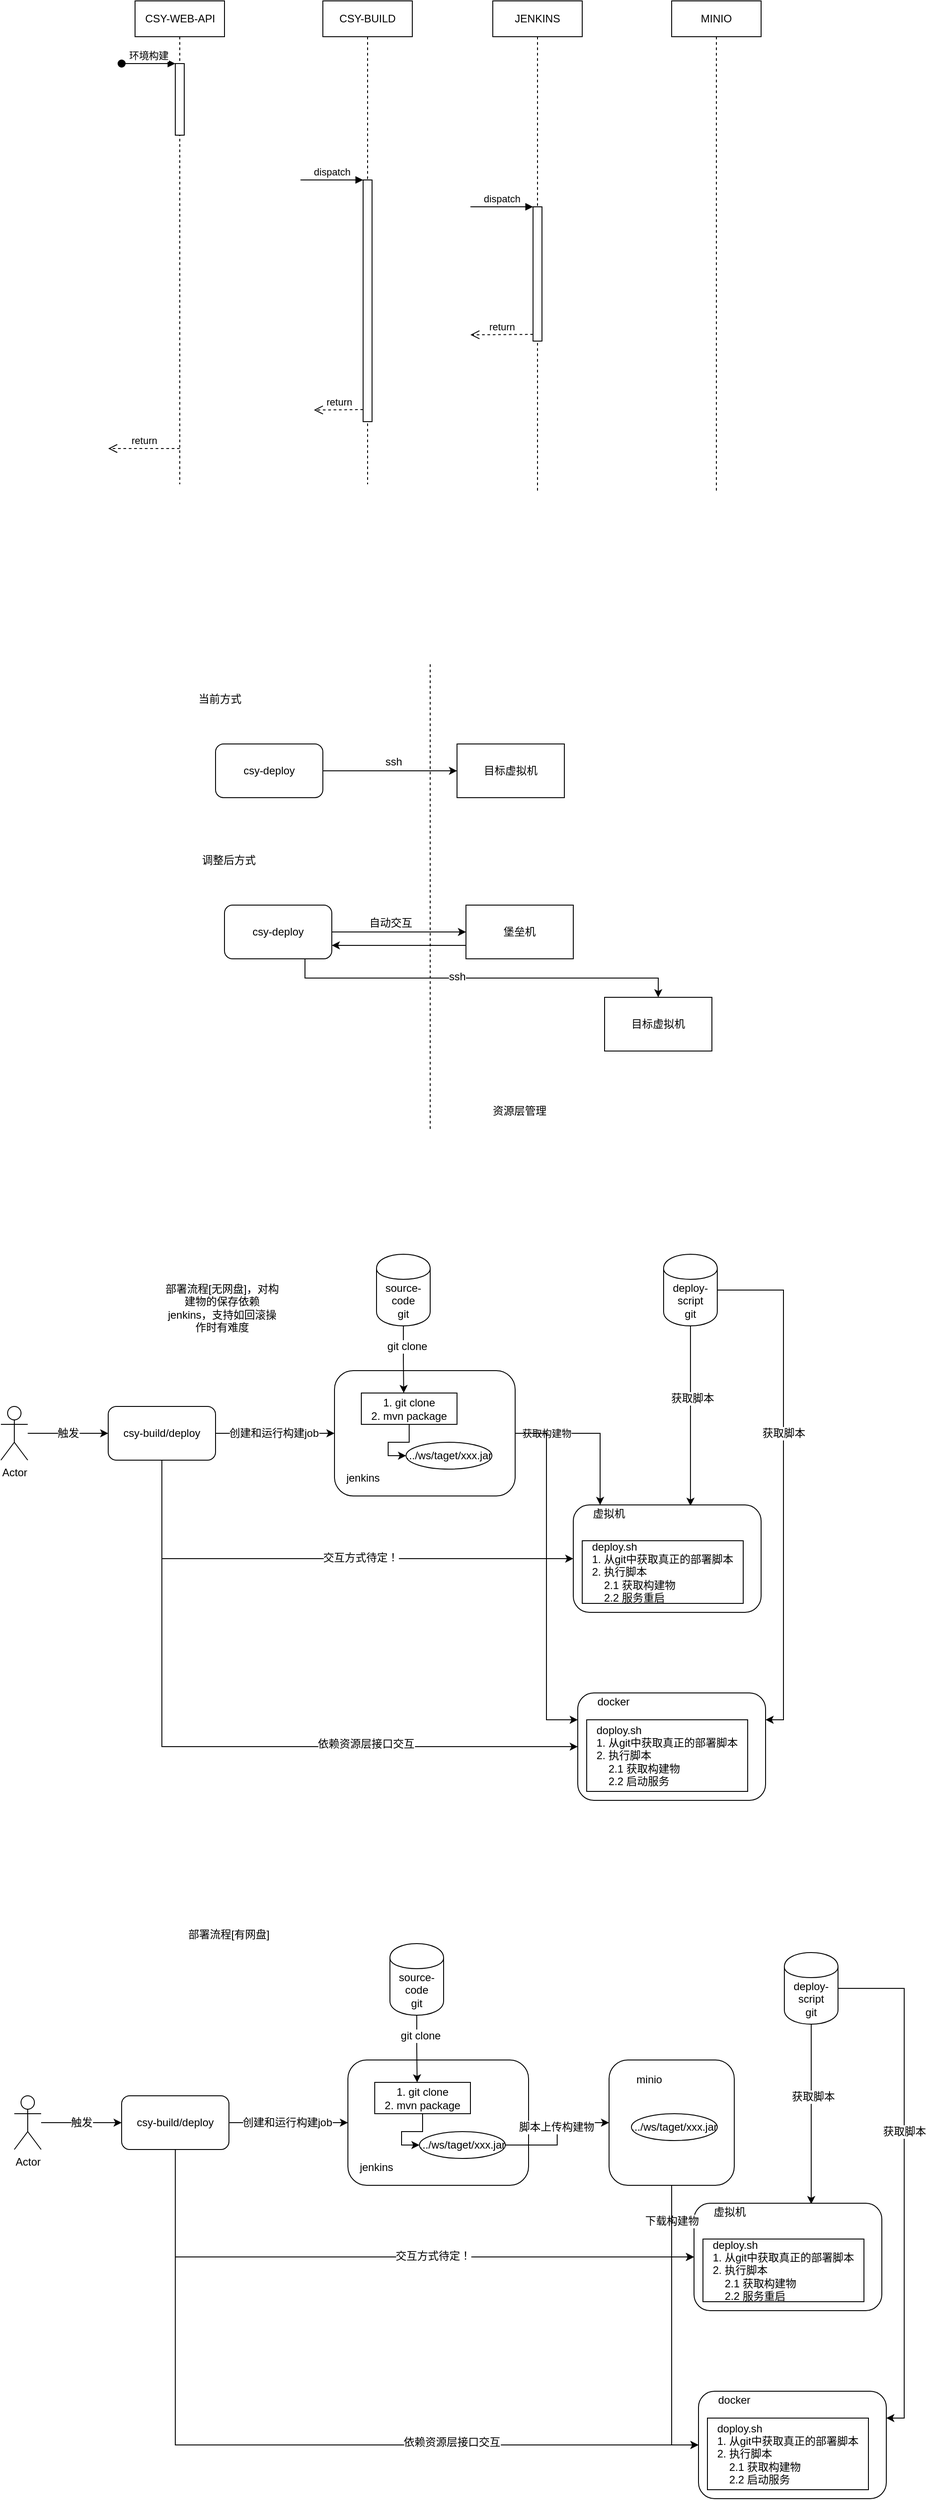 <mxfile version="10.6.6" type="github"><diagram id="G7Mlvs3HsmzYS4PJuxs-" name="Page-1"><mxGraphModel dx="2465" dy="805" grid="1" gridSize="10" guides="1" tooltips="1" connect="1" arrows="1" fold="1" page="1" pageScale="1" pageWidth="827" pageHeight="1169" math="0" shadow="0"><root><mxCell id="0"/><mxCell id="1" parent="0"/><mxCell id="saH_Iz31Zg5pqT-TyRjc-1" value="CSY-WEB-API" style="html=1;points=[];perimeter=orthogonalPerimeter;shape=umlLifeline;participant=label;fontFamily=Helvetica;fontSize=12;fontColor=#000000;align=center;strokeColor=#000000;fillColor=#ffffff;recursiveResize=0;container=1;collapsible=0;" parent="1" vertex="1"><mxGeometry x="100" y="610" width="100" height="540" as="geometry"/></mxCell><mxCell id="tZSoPGI2GaNUAlrVGFO1-6" value="" style="html=1;points=[];perimeter=orthogonalPerimeter;" parent="saH_Iz31Zg5pqT-TyRjc-1" vertex="1"><mxGeometry x="45" y="70" width="10" height="80" as="geometry"/></mxCell><mxCell id="tZSoPGI2GaNUAlrVGFO1-7" value="环境构建" style="html=1;verticalAlign=bottom;startArrow=oval;endArrow=block;startSize=8;" parent="saH_Iz31Zg5pqT-TyRjc-1" target="tZSoPGI2GaNUAlrVGFO1-6" edge="1"><mxGeometry relative="1" as="geometry"><mxPoint x="-15" y="70" as="sourcePoint"/></mxGeometry></mxCell><mxCell id="saH_Iz31Zg5pqT-TyRjc-2" value="CSY-BUILD" style="shape=umlLifeline;perimeter=lifelinePerimeter;whiteSpace=wrap;html=1;container=1;collapsible=0;recursiveResize=0;outlineConnect=0;" parent="1" vertex="1"><mxGeometry x="310" y="610" width="100" height="540" as="geometry"/></mxCell><mxCell id="tZSoPGI2GaNUAlrVGFO1-8" value="" style="html=1;points=[];perimeter=orthogonalPerimeter;" parent="saH_Iz31Zg5pqT-TyRjc-2" vertex="1"><mxGeometry x="45" y="200" width="10" height="270" as="geometry"/></mxCell><mxCell id="tZSoPGI2GaNUAlrVGFO1-9" value="dispatch" style="html=1;verticalAlign=bottom;endArrow=block;entryX=0;entryY=0;" parent="saH_Iz31Zg5pqT-TyRjc-2" target="tZSoPGI2GaNUAlrVGFO1-8" edge="1"><mxGeometry relative="1" as="geometry"><mxPoint x="-25" y="200" as="sourcePoint"/></mxGeometry></mxCell><mxCell id="tZSoPGI2GaNUAlrVGFO1-10" value="return" style="html=1;verticalAlign=bottom;endArrow=open;dashed=1;endSize=8;exitX=0;exitY=0.95;" parent="saH_Iz31Zg5pqT-TyRjc-2" source="tZSoPGI2GaNUAlrVGFO1-8" edge="1"><mxGeometry relative="1" as="geometry"><mxPoint x="-10" y="457" as="targetPoint"/></mxGeometry></mxCell><mxCell id="saH_Iz31Zg5pqT-TyRjc-3" value="JENKINS" style="shape=umlLifeline;perimeter=lifelinePerimeter;whiteSpace=wrap;html=1;container=1;collapsible=0;recursiveResize=0;outlineConnect=0;" parent="1" vertex="1"><mxGeometry x="500" y="610" width="100" height="550" as="geometry"/></mxCell><mxCell id="tZSoPGI2GaNUAlrVGFO1-11" value="" style="html=1;points=[];perimeter=orthogonalPerimeter;" parent="saH_Iz31Zg5pqT-TyRjc-3" vertex="1"><mxGeometry x="45" y="230" width="10" height="150" as="geometry"/></mxCell><mxCell id="tZSoPGI2GaNUAlrVGFO1-12" value="dispatch" style="html=1;verticalAlign=bottom;endArrow=block;entryX=0;entryY=0;" parent="saH_Iz31Zg5pqT-TyRjc-3" target="tZSoPGI2GaNUAlrVGFO1-11" edge="1"><mxGeometry relative="1" as="geometry"><mxPoint x="-25" y="230" as="sourcePoint"/></mxGeometry></mxCell><mxCell id="tZSoPGI2GaNUAlrVGFO1-13" value="return" style="html=1;verticalAlign=bottom;endArrow=open;dashed=1;endSize=8;exitX=0;exitY=0.95;" parent="saH_Iz31Zg5pqT-TyRjc-3" source="tZSoPGI2GaNUAlrVGFO1-11" edge="1"><mxGeometry relative="1" as="geometry"><mxPoint x="-25" y="373" as="targetPoint"/></mxGeometry></mxCell><mxCell id="saH_Iz31Zg5pqT-TyRjc-4" value="MINIO" style="shape=umlLifeline;perimeter=lifelinePerimeter;whiteSpace=wrap;html=1;container=1;collapsible=0;recursiveResize=0;outlineConnect=0;" parent="1" vertex="1"><mxGeometry x="700" y="610" width="100" height="550" as="geometry"/></mxCell><mxCell id="tZSoPGI2GaNUAlrVGFO1-14" value="return" style="html=1;verticalAlign=bottom;endArrow=open;dashed=1;endSize=8;" parent="1" edge="1"><mxGeometry relative="1" as="geometry"><mxPoint x="150" y="1110" as="sourcePoint"/><mxPoint x="70" y="1110" as="targetPoint"/></mxGeometry></mxCell><mxCell id="8QK5FnzjTTWAsrCc37Lo-1" value="当前方式" style="text;html=1;strokeColor=none;fillColor=none;align=center;verticalAlign=middle;whiteSpace=wrap;rounded=0;" parent="1" vertex="1"><mxGeometry x="160" y="1380" width="70" height="20" as="geometry"/></mxCell><mxCell id="8QK5FnzjTTWAsrCc37Lo-4" style="edgeStyle=orthogonalEdgeStyle;rounded=0;orthogonalLoop=1;jettySize=auto;html=1;entryX=0;entryY=0.5;entryDx=0;entryDy=0;" parent="1" source="8QK5FnzjTTWAsrCc37Lo-2" target="8QK5FnzjTTWAsrCc37Lo-3" edge="1"><mxGeometry relative="1" as="geometry"/></mxCell><mxCell id="8QK5FnzjTTWAsrCc37Lo-2" value="csy-deploy" style="rounded=1;whiteSpace=wrap;html=1;" parent="1" vertex="1"><mxGeometry x="190" y="1440" width="120" height="60" as="geometry"/></mxCell><mxCell id="8QK5FnzjTTWAsrCc37Lo-3" value="目标虚拟机" style="rounded=0;whiteSpace=wrap;html=1;" parent="1" vertex="1"><mxGeometry x="460" y="1440" width="120" height="60" as="geometry"/></mxCell><mxCell id="8QK5FnzjTTWAsrCc37Lo-5" value="ssh" style="text;html=1;resizable=0;points=[];autosize=1;align=left;verticalAlign=top;spacingTop=-4;" parent="1" vertex="1"><mxGeometry x="378" y="1450" width="30" height="20" as="geometry"/></mxCell><mxCell id="8QK5FnzjTTWAsrCc37Lo-7" value="调整后方式" style="text;html=1;strokeColor=none;fillColor=none;align=center;verticalAlign=middle;whiteSpace=wrap;rounded=0;" parent="1" vertex="1"><mxGeometry x="170" y="1560" width="70" height="20" as="geometry"/></mxCell><mxCell id="8QK5FnzjTTWAsrCc37Lo-8" style="edgeStyle=orthogonalEdgeStyle;rounded=0;orthogonalLoop=1;jettySize=auto;html=1;entryX=0;entryY=0.5;entryDx=0;entryDy=0;" parent="1" source="8QK5FnzjTTWAsrCc37Lo-9" target="8QK5FnzjTTWAsrCc37Lo-10" edge="1"><mxGeometry relative="1" as="geometry"/></mxCell><mxCell id="8QK5FnzjTTWAsrCc37Lo-9" value="csy-deploy" style="rounded=1;whiteSpace=wrap;html=1;" parent="1" vertex="1"><mxGeometry x="200" y="1620" width="120" height="60" as="geometry"/></mxCell><mxCell id="8QK5FnzjTTWAsrCc37Lo-13" style="edgeStyle=orthogonalEdgeStyle;rounded=0;orthogonalLoop=1;jettySize=auto;html=1;exitX=0.75;exitY=1;exitDx=0;exitDy=0;" parent="1" source="8QK5FnzjTTWAsrCc37Lo-9" target="8QK5FnzjTTWAsrCc37Lo-12" edge="1"><mxGeometry relative="1" as="geometry"/></mxCell><mxCell id="8QK5FnzjTTWAsrCc37Lo-10" value="堡垒机" style="rounded=0;whiteSpace=wrap;html=1;" parent="1" vertex="1"><mxGeometry x="470" y="1620" width="120" height="60" as="geometry"/></mxCell><mxCell id="8QK5FnzjTTWAsrCc37Lo-11" value="自动交互" style="text;html=1;resizable=0;points=[];autosize=1;align=left;verticalAlign=top;spacingTop=-4;" parent="1" vertex="1"><mxGeometry x="360" y="1630" width="60" height="20" as="geometry"/></mxCell><mxCell id="8QK5FnzjTTWAsrCc37Lo-12" value="目标虚拟机" style="rounded=0;whiteSpace=wrap;html=1;" parent="1" vertex="1"><mxGeometry x="625" y="1723" width="120" height="60" as="geometry"/></mxCell><mxCell id="8QK5FnzjTTWAsrCc37Lo-15" value="" style="endArrow=none;dashed=1;html=1;" parent="1" edge="1"><mxGeometry width="50" height="50" relative="1" as="geometry"><mxPoint x="430" y="1870" as="sourcePoint"/><mxPoint x="430" y="1350" as="targetPoint"/></mxGeometry></mxCell><mxCell id="kGIAW1XjxVpKB6KEt8SH-4" value="ssh" style="text;html=1;resizable=0;points=[];align=center;verticalAlign=middle;labelBackgroundColor=#ffffff;" vertex="1" connectable="0" parent="8QK5FnzjTTWAsrCc37Lo-15"><mxGeometry x="-0.389" y="-1" relative="1" as="geometry"><mxPoint x="29" y="-11" as="offset"/></mxGeometry></mxCell><mxCell id="8QK5FnzjTTWAsrCc37Lo-17" value="资源层管理" style="text;html=1;strokeColor=none;fillColor=none;align=center;verticalAlign=middle;whiteSpace=wrap;rounded=0;" parent="1" vertex="1"><mxGeometry x="490" y="1840" width="80" height="20" as="geometry"/></mxCell><mxCell id="8QK5FnzjTTWAsrCc37Lo-18" value="部署流程[无网盘]，对构建物的保存依赖jenkins，支持如回滚操作时有难度" style="text;html=1;strokeColor=none;fillColor=none;align=center;verticalAlign=middle;whiteSpace=wrap;rounded=0;" parent="1" vertex="1"><mxGeometry x="130" y="2050" width="135" height="40" as="geometry"/></mxCell><mxCell id="8QK5FnzjTTWAsrCc37Lo-29" style="edgeStyle=orthogonalEdgeStyle;rounded=0;orthogonalLoop=1;jettySize=auto;html=1;entryX=0;entryY=0.5;entryDx=0;entryDy=0;" parent="1" source="8QK5FnzjTTWAsrCc37Lo-20" target="8QK5FnzjTTWAsrCc37Lo-28" edge="1"><mxGeometry relative="1" as="geometry"/></mxCell><mxCell id="8QK5FnzjTTWAsrCc37Lo-36" value="触发" style="text;html=1;resizable=0;points=[];align=center;verticalAlign=middle;labelBackgroundColor=#ffffff;" parent="8QK5FnzjTTWAsrCc37Lo-29" vertex="1" connectable="0"><mxGeometry x="-0.014" relative="1" as="geometry"><mxPoint as="offset"/></mxGeometry></mxCell><mxCell id="8QK5FnzjTTWAsrCc37Lo-20" value="Actor" style="shape=umlActor;verticalLabelPosition=bottom;labelBackgroundColor=#ffffff;verticalAlign=top;html=1;outlineConnect=0;" parent="1" vertex="1"><mxGeometry x="-50" y="2180" width="30" height="60" as="geometry"/></mxCell><mxCell id="8QK5FnzjTTWAsrCc37Lo-22" value="source-code&lt;br&gt;git&lt;br&gt;" style="shape=cylinder;whiteSpace=wrap;html=1;boundedLbl=1;backgroundOutline=1;" parent="1" vertex="1"><mxGeometry x="370" y="2010" width="60" height="80" as="geometry"/></mxCell><mxCell id="8QK5FnzjTTWAsrCc37Lo-43" style="edgeStyle=orthogonalEdgeStyle;rounded=0;orthogonalLoop=1;jettySize=auto;html=1;entryX=0.624;entryY=0.008;entryDx=0;entryDy=0;entryPerimeter=0;" parent="1" source="8QK5FnzjTTWAsrCc37Lo-23" target="8QK5FnzjTTWAsrCc37Lo-26" edge="1"><mxGeometry relative="1" as="geometry"/></mxCell><mxCell id="8QK5FnzjTTWAsrCc37Lo-56" value="获取脚本" style="text;html=1;resizable=0;points=[];align=center;verticalAlign=middle;labelBackgroundColor=#ffffff;" parent="8QK5FnzjTTWAsrCc37Lo-43" vertex="1" connectable="0"><mxGeometry x="-0.194" y="2" relative="1" as="geometry"><mxPoint as="offset"/></mxGeometry></mxCell><mxCell id="8QK5FnzjTTWAsrCc37Lo-47" style="edgeStyle=orthogonalEdgeStyle;rounded=0;orthogonalLoop=1;jettySize=auto;html=1;entryX=1;entryY=0.25;entryDx=0;entryDy=0;" parent="1" source="8QK5FnzjTTWAsrCc37Lo-23" target="8QK5FnzjTTWAsrCc37Lo-44" edge="1"><mxGeometry relative="1" as="geometry"><Array as="points"><mxPoint x="825" y="2050"/><mxPoint x="825" y="2530"/></Array></mxGeometry></mxCell><mxCell id="8QK5FnzjTTWAsrCc37Lo-57" value="获取脚本" style="text;html=1;resizable=0;points=[];align=center;verticalAlign=middle;labelBackgroundColor=#ffffff;" parent="8QK5FnzjTTWAsrCc37Lo-47" vertex="1" connectable="0"><mxGeometry x="-0.185" relative="1" as="geometry"><mxPoint as="offset"/></mxGeometry></mxCell><mxCell id="8QK5FnzjTTWAsrCc37Lo-23" value="deploy-script&lt;br&gt;git&lt;br&gt;" style="shape=cylinder;whiteSpace=wrap;html=1;boundedLbl=1;backgroundOutline=1;" parent="1" vertex="1"><mxGeometry x="691" y="2010" width="60" height="80" as="geometry"/></mxCell><mxCell id="8QK5FnzjTTWAsrCc37Lo-55" value="获取构建物" style="edgeStyle=orthogonalEdgeStyle;rounded=0;orthogonalLoop=1;jettySize=auto;html=1;entryX=0.25;entryY=0;entryDx=0;entryDy=0;" parent="1" source="8QK5FnzjTTWAsrCc37Lo-24" target="8QK5FnzjTTWAsrCc37Lo-40" edge="1"><mxGeometry x="-0.6" relative="1" as="geometry"><mxPoint as="offset"/></mxGeometry></mxCell><mxCell id="8QK5FnzjTTWAsrCc37Lo-59" style="edgeStyle=orthogonalEdgeStyle;rounded=0;orthogonalLoop=1;jettySize=auto;html=1;entryX=0;entryY=0.25;entryDx=0;entryDy=0;" parent="1" source="8QK5FnzjTTWAsrCc37Lo-24" target="8QK5FnzjTTWAsrCc37Lo-44" edge="1"><mxGeometry relative="1" as="geometry"/></mxCell><mxCell id="8QK5FnzjTTWAsrCc37Lo-24" value="" style="rounded=1;whiteSpace=wrap;html=1;" parent="1" vertex="1"><mxGeometry x="323" y="2140" width="202" height="140" as="geometry"/></mxCell><mxCell id="8QK5FnzjTTWAsrCc37Lo-25" value="jenkins" style="text;html=1;strokeColor=none;fillColor=none;align=center;verticalAlign=middle;whiteSpace=wrap;rounded=0;" parent="1" vertex="1"><mxGeometry x="335" y="2250" width="40" height="20" as="geometry"/></mxCell><mxCell id="8QK5FnzjTTWAsrCc37Lo-26" value="" style="rounded=1;whiteSpace=wrap;html=1;" parent="1" vertex="1"><mxGeometry x="590" y="2290" width="210" height="120" as="geometry"/></mxCell><mxCell id="8QK5FnzjTTWAsrCc37Lo-30" style="edgeStyle=orthogonalEdgeStyle;rounded=0;orthogonalLoop=1;jettySize=auto;html=1;" parent="1" source="8QK5FnzjTTWAsrCc37Lo-28" target="8QK5FnzjTTWAsrCc37Lo-24" edge="1"><mxGeometry relative="1" as="geometry"/></mxCell><mxCell id="8QK5FnzjTTWAsrCc37Lo-31" value="创建和运行构建job" style="text;html=1;resizable=0;points=[];align=center;verticalAlign=middle;labelBackgroundColor=#ffffff;" parent="8QK5FnzjTTWAsrCc37Lo-30" vertex="1" connectable="0"><mxGeometry x="-0.295" y="2" relative="1" as="geometry"><mxPoint x="18" y="2" as="offset"/></mxGeometry></mxCell><mxCell id="8QK5FnzjTTWAsrCc37Lo-38" style="edgeStyle=orthogonalEdgeStyle;rounded=0;orthogonalLoop=1;jettySize=auto;html=1;entryX=0;entryY=0.5;entryDx=0;entryDy=0;" parent="1" source="8QK5FnzjTTWAsrCc37Lo-28" target="8QK5FnzjTTWAsrCc37Lo-26" edge="1"><mxGeometry relative="1" as="geometry"><Array as="points"><mxPoint x="130" y="2350"/></Array></mxGeometry></mxCell><mxCell id="8QK5FnzjTTWAsrCc37Lo-51" value="交互方式待定！" style="text;html=1;resizable=0;points=[];align=center;verticalAlign=middle;labelBackgroundColor=#ffffff;" parent="8QK5FnzjTTWAsrCc37Lo-38" vertex="1" connectable="0"><mxGeometry x="0.165" y="1" relative="1" as="geometry"><mxPoint as="offset"/></mxGeometry></mxCell><mxCell id="8QK5FnzjTTWAsrCc37Lo-48" style="edgeStyle=orthogonalEdgeStyle;rounded=0;orthogonalLoop=1;jettySize=auto;html=1;entryX=0;entryY=0.5;entryDx=0;entryDy=0;" parent="1" source="8QK5FnzjTTWAsrCc37Lo-28" target="8QK5FnzjTTWAsrCc37Lo-44" edge="1"><mxGeometry relative="1" as="geometry"><Array as="points"><mxPoint x="130" y="2560"/></Array></mxGeometry></mxCell><mxCell id="8QK5FnzjTTWAsrCc37Lo-50" value="依赖资源层接口交互" style="text;html=1;resizable=0;points=[];align=center;verticalAlign=middle;labelBackgroundColor=#ffffff;" parent="8QK5FnzjTTWAsrCc37Lo-48" vertex="1" connectable="0"><mxGeometry x="0.396" y="3" relative="1" as="geometry"><mxPoint as="offset"/></mxGeometry></mxCell><mxCell id="8QK5FnzjTTWAsrCc37Lo-28" value="csy-build/deploy" style="rounded=1;whiteSpace=wrap;html=1;" parent="1" vertex="1"><mxGeometry x="70" y="2180" width="120" height="60" as="geometry"/></mxCell><mxCell id="8QK5FnzjTTWAsrCc37Lo-35" style="edgeStyle=orthogonalEdgeStyle;rounded=0;orthogonalLoop=1;jettySize=auto;html=1;entryX=0;entryY=0.5;entryDx=0;entryDy=0;" parent="1" source="8QK5FnzjTTWAsrCc37Lo-32" target="8QK5FnzjTTWAsrCc37Lo-34" edge="1"><mxGeometry relative="1" as="geometry"/></mxCell><mxCell id="8QK5FnzjTTWAsrCc37Lo-32" value="1. git clone&lt;br&gt;2. mvn package &lt;br&gt;" style="rounded=0;whiteSpace=wrap;html=1;" parent="1" vertex="1"><mxGeometry x="353" y="2165" width="107" height="35" as="geometry"/></mxCell><mxCell id="8QK5FnzjTTWAsrCc37Lo-33" style="edgeStyle=orthogonalEdgeStyle;rounded=0;orthogonalLoop=1;jettySize=auto;html=1;entryX=0.443;entryY=0;entryDx=0;entryDy=0;entryPerimeter=0;" parent="1" source="8QK5FnzjTTWAsrCc37Lo-22" target="8QK5FnzjTTWAsrCc37Lo-32" edge="1"><mxGeometry relative="1" as="geometry"/></mxCell><mxCell id="8QK5FnzjTTWAsrCc37Lo-58" value="git clone" style="text;html=1;resizable=0;points=[];align=center;verticalAlign=middle;labelBackgroundColor=#ffffff;" parent="8QK5FnzjTTWAsrCc37Lo-33" vertex="1" connectable="0"><mxGeometry x="-0.387" y="4" relative="1" as="geometry"><mxPoint as="offset"/></mxGeometry></mxCell><mxCell id="8QK5FnzjTTWAsrCc37Lo-34" value=".../ws/taget/xxx.jar" style="ellipse;whiteSpace=wrap;html=1;" parent="1" vertex="1"><mxGeometry x="403" y="2220" width="96" height="30" as="geometry"/></mxCell><mxCell id="8QK5FnzjTTWAsrCc37Lo-40" value="虚拟机" style="text;html=1;strokeColor=none;fillColor=none;align=center;verticalAlign=middle;whiteSpace=wrap;rounded=0;" parent="1" vertex="1"><mxGeometry x="610" y="2290" width="40" height="20" as="geometry"/></mxCell><mxCell id="8QK5FnzjTTWAsrCc37Lo-42" value="&lt;div style=&quot;text-align: left&quot;&gt;&lt;span&gt;deploy.sh&lt;/span&gt;&lt;/div&gt;&lt;div style=&quot;text-align: left&quot;&gt;&lt;span&gt;1. 从git中获取真正的部署脚本&lt;/span&gt;&lt;/div&gt;&lt;div style=&quot;text-align: left&quot;&gt;&lt;span&gt;2. 执行脚本&lt;/span&gt;&lt;/div&gt;&lt;div style=&quot;text-align: left&quot;&gt;&lt;span&gt;&amp;nbsp; &amp;nbsp; 2.1 获取构建物&lt;/span&gt;&lt;/div&gt;&lt;div style=&quot;text-align: left&quot;&gt;&lt;span&gt;&amp;nbsp; &amp;nbsp; 2.2 服务重启&lt;/span&gt;&lt;/div&gt;" style="rounded=0;whiteSpace=wrap;html=1;" parent="1" vertex="1"><mxGeometry x="600" y="2330" width="180" height="70" as="geometry"/></mxCell><mxCell id="8QK5FnzjTTWAsrCc37Lo-44" value="" style="rounded=1;whiteSpace=wrap;html=1;" parent="1" vertex="1"><mxGeometry x="595" y="2500" width="210" height="120" as="geometry"/></mxCell><mxCell id="8QK5FnzjTTWAsrCc37Lo-45" value="docker" style="text;html=1;strokeColor=none;fillColor=none;align=center;verticalAlign=middle;whiteSpace=wrap;rounded=0;" parent="1" vertex="1"><mxGeometry x="615" y="2500" width="40" height="20" as="geometry"/></mxCell><mxCell id="8QK5FnzjTTWAsrCc37Lo-46" value="&lt;div style=&quot;text-align: left&quot;&gt;&lt;span&gt;doploy.sh&lt;/span&gt;&lt;/div&gt;&lt;div style=&quot;text-align: left&quot;&gt;&lt;span&gt;1. 从git中获取真正的部署脚本&lt;/span&gt;&lt;/div&gt;&lt;div style=&quot;text-align: left&quot;&gt;&lt;span&gt;2. 执行脚本&lt;/span&gt;&lt;/div&gt;&lt;div style=&quot;text-align: left&quot;&gt;&lt;span&gt;&amp;nbsp; &amp;nbsp; 2.1 获取构建物&lt;/span&gt;&lt;/div&gt;&lt;div style=&quot;text-align: left&quot;&gt;&lt;span&gt;&amp;nbsp; &amp;nbsp; 2.2 启动服务&lt;/span&gt;&lt;/div&gt;" style="rounded=0;whiteSpace=wrap;html=1;" parent="1" vertex="1"><mxGeometry x="605" y="2530" width="180" height="80" as="geometry"/></mxCell><mxCell id="8QK5FnzjTTWAsrCc37Lo-60" value="部署流程[有网盘]" style="text;html=1;strokeColor=none;fillColor=none;align=center;verticalAlign=middle;whiteSpace=wrap;rounded=0;" parent="1" vertex="1"><mxGeometry x="140" y="2760" width="130" height="20" as="geometry"/></mxCell><mxCell id="8QK5FnzjTTWAsrCc37Lo-61" style="edgeStyle=orthogonalEdgeStyle;rounded=0;orthogonalLoop=1;jettySize=auto;html=1;entryX=0;entryY=0.5;entryDx=0;entryDy=0;" parent="1" source="8QK5FnzjTTWAsrCc37Lo-63" target="8QK5FnzjTTWAsrCc37Lo-81" edge="1"><mxGeometry relative="1" as="geometry"/></mxCell><mxCell id="8QK5FnzjTTWAsrCc37Lo-62" value="触发" style="text;html=1;resizable=0;points=[];align=center;verticalAlign=middle;labelBackgroundColor=#ffffff;" parent="8QK5FnzjTTWAsrCc37Lo-61" vertex="1" connectable="0"><mxGeometry x="-0.014" relative="1" as="geometry"><mxPoint as="offset"/></mxGeometry></mxCell><mxCell id="8QK5FnzjTTWAsrCc37Lo-63" value="Actor" style="shape=umlActor;verticalLabelPosition=bottom;labelBackgroundColor=#ffffff;verticalAlign=top;html=1;outlineConnect=0;" parent="1" vertex="1"><mxGeometry x="-35" y="2950" width="30" height="60" as="geometry"/></mxCell><mxCell id="8QK5FnzjTTWAsrCc37Lo-64" value="source-code&lt;br&gt;git&lt;br&gt;" style="shape=cylinder;whiteSpace=wrap;html=1;boundedLbl=1;backgroundOutline=1;" parent="1" vertex="1"><mxGeometry x="385" y="2780" width="60" height="80" as="geometry"/></mxCell><mxCell id="8QK5FnzjTTWAsrCc37Lo-65" style="edgeStyle=orthogonalEdgeStyle;rounded=0;orthogonalLoop=1;jettySize=auto;html=1;entryX=0.624;entryY=0.008;entryDx=0;entryDy=0;entryPerimeter=0;" parent="1" source="8QK5FnzjTTWAsrCc37Lo-69" target="8QK5FnzjTTWAsrCc37Lo-74" edge="1"><mxGeometry relative="1" as="geometry"/></mxCell><mxCell id="8QK5FnzjTTWAsrCc37Lo-66" value="获取脚本" style="text;html=1;resizable=0;points=[];align=center;verticalAlign=middle;labelBackgroundColor=#ffffff;" parent="8QK5FnzjTTWAsrCc37Lo-65" vertex="1" connectable="0"><mxGeometry x="-0.194" y="2" relative="1" as="geometry"><mxPoint as="offset"/></mxGeometry></mxCell><mxCell id="8QK5FnzjTTWAsrCc37Lo-67" style="edgeStyle=orthogonalEdgeStyle;rounded=0;orthogonalLoop=1;jettySize=auto;html=1;entryX=1;entryY=0.25;entryDx=0;entryDy=0;" parent="1" source="8QK5FnzjTTWAsrCc37Lo-69" target="8QK5FnzjTTWAsrCc37Lo-89" edge="1"><mxGeometry relative="1" as="geometry"><Array as="points"><mxPoint x="960" y="2830"/><mxPoint x="960" y="3310"/></Array></mxGeometry></mxCell><mxCell id="8QK5FnzjTTWAsrCc37Lo-68" value="获取脚本" style="text;html=1;resizable=0;points=[];align=center;verticalAlign=middle;labelBackgroundColor=#ffffff;" parent="8QK5FnzjTTWAsrCc37Lo-67" vertex="1" connectable="0"><mxGeometry x="-0.185" relative="1" as="geometry"><mxPoint as="offset"/></mxGeometry></mxCell><mxCell id="8QK5FnzjTTWAsrCc37Lo-69" value="deploy-script&lt;br&gt;git&lt;br&gt;" style="shape=cylinder;whiteSpace=wrap;html=1;boundedLbl=1;backgroundOutline=1;" parent="1" vertex="1"><mxGeometry x="826" y="2790" width="60" height="80" as="geometry"/></mxCell><mxCell id="8QK5FnzjTTWAsrCc37Lo-72" value="" style="rounded=1;whiteSpace=wrap;html=1;" parent="1" vertex="1"><mxGeometry x="338" y="2910" width="202" height="140" as="geometry"/></mxCell><mxCell id="8QK5FnzjTTWAsrCc37Lo-73" value="jenkins" style="text;html=1;strokeColor=none;fillColor=none;align=center;verticalAlign=middle;whiteSpace=wrap;rounded=0;" parent="1" vertex="1"><mxGeometry x="350" y="3020" width="40" height="20" as="geometry"/></mxCell><mxCell id="8QK5FnzjTTWAsrCc37Lo-74" value="" style="rounded=1;whiteSpace=wrap;html=1;" parent="1" vertex="1"><mxGeometry x="725" y="3070" width="210" height="120" as="geometry"/></mxCell><mxCell id="8QK5FnzjTTWAsrCc37Lo-75" style="edgeStyle=orthogonalEdgeStyle;rounded=0;orthogonalLoop=1;jettySize=auto;html=1;" parent="1" source="8QK5FnzjTTWAsrCc37Lo-81" target="8QK5FnzjTTWAsrCc37Lo-72" edge="1"><mxGeometry relative="1" as="geometry"/></mxCell><mxCell id="8QK5FnzjTTWAsrCc37Lo-76" value="创建和运行构建job" style="text;html=1;resizable=0;points=[];align=center;verticalAlign=middle;labelBackgroundColor=#ffffff;" parent="8QK5FnzjTTWAsrCc37Lo-75" vertex="1" connectable="0"><mxGeometry x="-0.295" y="2" relative="1" as="geometry"><mxPoint x="18" y="2" as="offset"/></mxGeometry></mxCell><mxCell id="8QK5FnzjTTWAsrCc37Lo-77" style="edgeStyle=orthogonalEdgeStyle;rounded=0;orthogonalLoop=1;jettySize=auto;html=1;entryX=0;entryY=0.5;entryDx=0;entryDy=0;" parent="1" source="8QK5FnzjTTWAsrCc37Lo-81" target="8QK5FnzjTTWAsrCc37Lo-74" edge="1"><mxGeometry relative="1" as="geometry"><Array as="points"><mxPoint x="145" y="3130"/></Array></mxGeometry></mxCell><mxCell id="8QK5FnzjTTWAsrCc37Lo-78" value="交互方式待定！" style="text;html=1;resizable=0;points=[];align=center;verticalAlign=middle;labelBackgroundColor=#ffffff;" parent="8QK5FnzjTTWAsrCc37Lo-77" vertex="1" connectable="0"><mxGeometry x="0.165" y="1" relative="1" as="geometry"><mxPoint as="offset"/></mxGeometry></mxCell><mxCell id="8QK5FnzjTTWAsrCc37Lo-79" style="edgeStyle=orthogonalEdgeStyle;rounded=0;orthogonalLoop=1;jettySize=auto;html=1;entryX=0;entryY=0.5;entryDx=0;entryDy=0;" parent="1" source="8QK5FnzjTTWAsrCc37Lo-81" target="8QK5FnzjTTWAsrCc37Lo-89" edge="1"><mxGeometry relative="1" as="geometry"><Array as="points"><mxPoint x="145" y="3340"/></Array></mxGeometry></mxCell><mxCell id="8QK5FnzjTTWAsrCc37Lo-80" value="依赖资源层接口交互" style="text;html=1;resizable=0;points=[];align=center;verticalAlign=middle;labelBackgroundColor=#ffffff;" parent="8QK5FnzjTTWAsrCc37Lo-79" vertex="1" connectable="0"><mxGeometry x="0.396" y="3" relative="1" as="geometry"><mxPoint as="offset"/></mxGeometry></mxCell><mxCell id="8QK5FnzjTTWAsrCc37Lo-81" value="csy-build/deploy" style="rounded=1;whiteSpace=wrap;html=1;" parent="1" vertex="1"><mxGeometry x="85" y="2950" width="120" height="60" as="geometry"/></mxCell><mxCell id="8QK5FnzjTTWAsrCc37Lo-82" style="edgeStyle=orthogonalEdgeStyle;rounded=0;orthogonalLoop=1;jettySize=auto;html=1;entryX=0;entryY=0.5;entryDx=0;entryDy=0;" parent="1" source="8QK5FnzjTTWAsrCc37Lo-83" target="8QK5FnzjTTWAsrCc37Lo-86" edge="1"><mxGeometry relative="1" as="geometry"/></mxCell><mxCell id="8QK5FnzjTTWAsrCc37Lo-83" value="1. git clone&lt;br&gt;2. mvn package &lt;br&gt;" style="rounded=0;whiteSpace=wrap;html=1;" parent="1" vertex="1"><mxGeometry x="368" y="2935" width="107" height="35" as="geometry"/></mxCell><mxCell id="8QK5FnzjTTWAsrCc37Lo-84" style="edgeStyle=orthogonalEdgeStyle;rounded=0;orthogonalLoop=1;jettySize=auto;html=1;entryX=0.443;entryY=0;entryDx=0;entryDy=0;entryPerimeter=0;" parent="1" source="8QK5FnzjTTWAsrCc37Lo-64" target="8QK5FnzjTTWAsrCc37Lo-83" edge="1"><mxGeometry relative="1" as="geometry"/></mxCell><mxCell id="8QK5FnzjTTWAsrCc37Lo-85" value="git clone" style="text;html=1;resizable=0;points=[];align=center;verticalAlign=middle;labelBackgroundColor=#ffffff;" parent="8QK5FnzjTTWAsrCc37Lo-84" vertex="1" connectable="0"><mxGeometry x="-0.387" y="4" relative="1" as="geometry"><mxPoint as="offset"/></mxGeometry></mxCell><mxCell id="8QK5FnzjTTWAsrCc37Lo-94" style="edgeStyle=orthogonalEdgeStyle;rounded=0;orthogonalLoop=1;jettySize=auto;html=1;" parent="1" source="8QK5FnzjTTWAsrCc37Lo-86" target="8QK5FnzjTTWAsrCc37Lo-93" edge="1"><mxGeometry relative="1" as="geometry"/></mxCell><mxCell id="8QK5FnzjTTWAsrCc37Lo-96" value="脚本上传构建物" style="text;html=1;resizable=0;points=[];align=center;verticalAlign=middle;labelBackgroundColor=#ffffff;" parent="8QK5FnzjTTWAsrCc37Lo-94" vertex="1" connectable="0"><mxGeometry x="0.106" y="1" relative="1" as="geometry"><mxPoint as="offset"/></mxGeometry></mxCell><mxCell id="8QK5FnzjTTWAsrCc37Lo-86" value=".../ws/taget/xxx.jar" style="ellipse;whiteSpace=wrap;html=1;" parent="1" vertex="1"><mxGeometry x="418" y="2990" width="96" height="30" as="geometry"/></mxCell><mxCell id="8QK5FnzjTTWAsrCc37Lo-87" value="虚拟机" style="text;html=1;strokeColor=none;fillColor=none;align=center;verticalAlign=middle;whiteSpace=wrap;rounded=0;" parent="1" vertex="1"><mxGeometry x="745" y="3070" width="40" height="20" as="geometry"/></mxCell><mxCell id="8QK5FnzjTTWAsrCc37Lo-88" value="&lt;div style=&quot;text-align: left&quot;&gt;&lt;span&gt;deploy.sh&lt;/span&gt;&lt;/div&gt;&lt;div style=&quot;text-align: left&quot;&gt;&lt;span&gt;1. 从git中获取真正的部署脚本&lt;/span&gt;&lt;/div&gt;&lt;div style=&quot;text-align: left&quot;&gt;&lt;span&gt;2. 执行脚本&lt;/span&gt;&lt;/div&gt;&lt;div style=&quot;text-align: left&quot;&gt;&lt;span&gt;&amp;nbsp; &amp;nbsp; 2.1 获取构建物&lt;/span&gt;&lt;/div&gt;&lt;div style=&quot;text-align: left&quot;&gt;&lt;span&gt;&amp;nbsp; &amp;nbsp; 2.2 服务重启&lt;/span&gt;&lt;/div&gt;" style="rounded=0;whiteSpace=wrap;html=1;" parent="1" vertex="1"><mxGeometry x="735" y="3110" width="180" height="70" as="geometry"/></mxCell><mxCell id="8QK5FnzjTTWAsrCc37Lo-89" value="" style="rounded=1;whiteSpace=wrap;html=1;" parent="1" vertex="1"><mxGeometry x="730" y="3280" width="210" height="120" as="geometry"/></mxCell><mxCell id="8QK5FnzjTTWAsrCc37Lo-90" value="docker" style="text;html=1;strokeColor=none;fillColor=none;align=center;verticalAlign=middle;whiteSpace=wrap;rounded=0;" parent="1" vertex="1"><mxGeometry x="750" y="3280" width="40" height="20" as="geometry"/></mxCell><mxCell id="8QK5FnzjTTWAsrCc37Lo-91" value="&lt;div style=&quot;text-align: left&quot;&gt;&lt;span&gt;doploy.sh&lt;/span&gt;&lt;/div&gt;&lt;div style=&quot;text-align: left&quot;&gt;&lt;span&gt;1. 从git中获取真正的部署脚本&lt;/span&gt;&lt;/div&gt;&lt;div style=&quot;text-align: left&quot;&gt;&lt;span&gt;2. 执行脚本&lt;/span&gt;&lt;/div&gt;&lt;div style=&quot;text-align: left&quot;&gt;&lt;span&gt;&amp;nbsp; &amp;nbsp; 2.1 获取构建物&lt;/span&gt;&lt;/div&gt;&lt;div style=&quot;text-align: left&quot;&gt;&lt;span&gt;&amp;nbsp; &amp;nbsp; 2.2 启动服务&lt;/span&gt;&lt;/div&gt;" style="rounded=0;whiteSpace=wrap;html=1;" parent="1" vertex="1"><mxGeometry x="740" y="3310" width="180" height="80" as="geometry"/></mxCell><mxCell id="8QK5FnzjTTWAsrCc37Lo-99" style="edgeStyle=orthogonalEdgeStyle;rounded=0;orthogonalLoop=1;jettySize=auto;html=1;entryX=0;entryY=0.5;entryDx=0;entryDy=0;" parent="1" source="8QK5FnzjTTWAsrCc37Lo-93" target="8QK5FnzjTTWAsrCc37Lo-74" edge="1"><mxGeometry relative="1" as="geometry"/></mxCell><mxCell id="8QK5FnzjTTWAsrCc37Lo-100" value="下载构建物" style="text;html=1;resizable=0;points=[];align=center;verticalAlign=middle;labelBackgroundColor=#ffffff;" parent="8QK5FnzjTTWAsrCc37Lo-99" vertex="1" connectable="0"><mxGeometry x="-0.238" relative="1" as="geometry"><mxPoint as="offset"/></mxGeometry></mxCell><mxCell id="8QK5FnzjTTWAsrCc37Lo-101" style="edgeStyle=orthogonalEdgeStyle;rounded=0;orthogonalLoop=1;jettySize=auto;html=1;entryX=0;entryY=0.5;entryDx=0;entryDy=0;" parent="1" source="8QK5FnzjTTWAsrCc37Lo-93" target="8QK5FnzjTTWAsrCc37Lo-89" edge="1"><mxGeometry relative="1" as="geometry"/></mxCell><mxCell id="8QK5FnzjTTWAsrCc37Lo-93" value="" style="rounded=1;whiteSpace=wrap;html=1;" parent="1" vertex="1"><mxGeometry x="630" y="2910" width="140" height="140" as="geometry"/></mxCell><mxCell id="8QK5FnzjTTWAsrCc37Lo-97" value=".../ws/taget/xxx.jar" style="ellipse;whiteSpace=wrap;html=1;" parent="1" vertex="1"><mxGeometry x="655" y="2970" width="96" height="30" as="geometry"/></mxCell><mxCell id="8QK5FnzjTTWAsrCc37Lo-98" value="minio" style="text;html=1;strokeColor=none;fillColor=none;align=center;verticalAlign=middle;whiteSpace=wrap;rounded=0;" parent="1" vertex="1"><mxGeometry x="655" y="2922" width="40" height="20" as="geometry"/></mxCell><mxCell id="kGIAW1XjxVpKB6KEt8SH-3" value="" style="endArrow=classic;html=1;entryX=1;entryY=0.75;entryDx=0;entryDy=0;exitX=0;exitY=0.75;exitDx=0;exitDy=0;" edge="1" parent="1" source="8QK5FnzjTTWAsrCc37Lo-10" target="8QK5FnzjTTWAsrCc37Lo-9"><mxGeometry width="50" height="50" relative="1" as="geometry"><mxPoint x="360" y="1705" as="sourcePoint"/><mxPoint x="410" y="1655" as="targetPoint"/></mxGeometry></mxCell></root></mxGraphModel></diagram></mxfile>